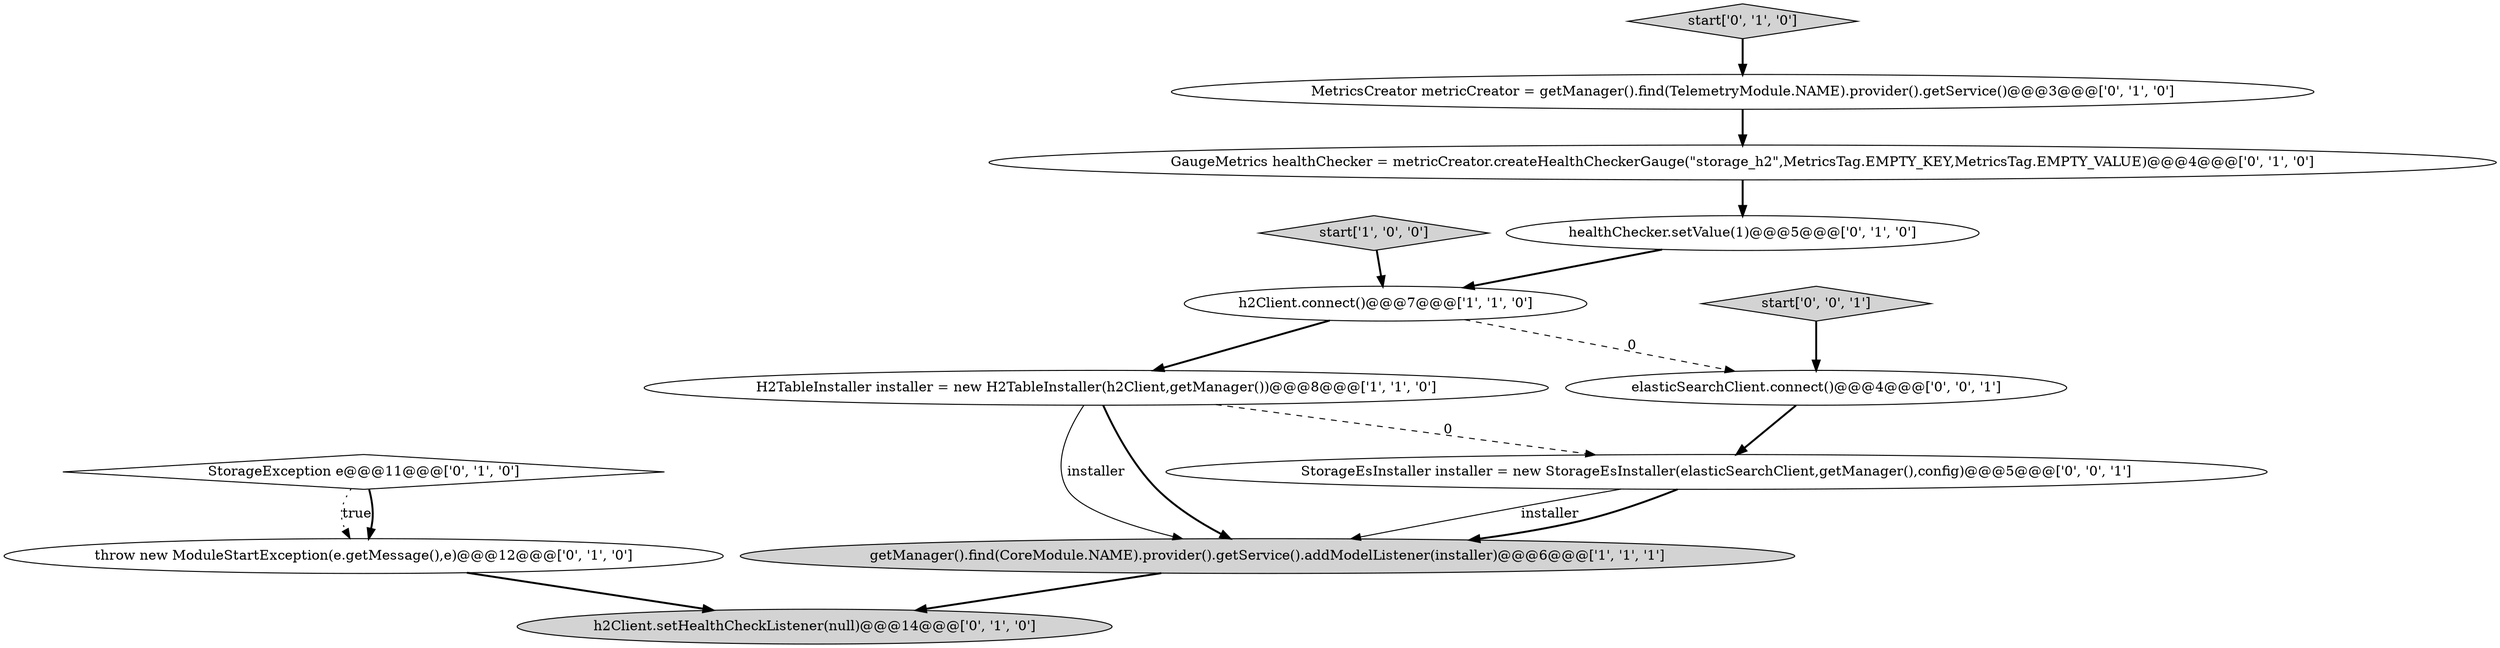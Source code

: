 digraph {
6 [style = filled, label = "h2Client.setHealthCheckListener(null)@@@14@@@['0', '1', '0']", fillcolor = lightgray, shape = ellipse image = "AAA1AAABBB2BBB"];
10 [style = filled, label = "throw new ModuleStartException(e.getMessage(),e)@@@12@@@['0', '1', '0']", fillcolor = white, shape = ellipse image = "AAA0AAABBB2BBB"];
4 [style = filled, label = "GaugeMetrics healthChecker = metricCreator.createHealthCheckerGauge(\"storage_h2\",MetricsTag.EMPTY_KEY,MetricsTag.EMPTY_VALUE)@@@4@@@['0', '1', '0']", fillcolor = white, shape = ellipse image = "AAA1AAABBB2BBB"];
9 [style = filled, label = "StorageException e@@@11@@@['0', '1', '0']", fillcolor = white, shape = diamond image = "AAA0AAABBB2BBB"];
0 [style = filled, label = "h2Client.connect()@@@7@@@['1', '1', '0']", fillcolor = white, shape = ellipse image = "AAA0AAABBB1BBB"];
13 [style = filled, label = "start['0', '0', '1']", fillcolor = lightgray, shape = diamond image = "AAA0AAABBB3BBB"];
2 [style = filled, label = "getManager().find(CoreModule.NAME).provider().getService().addModelListener(installer)@@@6@@@['1', '1', '1']", fillcolor = lightgray, shape = ellipse image = "AAA0AAABBB1BBB"];
3 [style = filled, label = "H2TableInstaller installer = new H2TableInstaller(h2Client,getManager())@@@8@@@['1', '1', '0']", fillcolor = white, shape = ellipse image = "AAA0AAABBB1BBB"];
1 [style = filled, label = "start['1', '0', '0']", fillcolor = lightgray, shape = diamond image = "AAA0AAABBB1BBB"];
5 [style = filled, label = "healthChecker.setValue(1)@@@5@@@['0', '1', '0']", fillcolor = white, shape = ellipse image = "AAA1AAABBB2BBB"];
7 [style = filled, label = "start['0', '1', '0']", fillcolor = lightgray, shape = diamond image = "AAA0AAABBB2BBB"];
11 [style = filled, label = "elasticSearchClient.connect()@@@4@@@['0', '0', '1']", fillcolor = white, shape = ellipse image = "AAA0AAABBB3BBB"];
8 [style = filled, label = "MetricsCreator metricCreator = getManager().find(TelemetryModule.NAME).provider().getService()@@@3@@@['0', '1', '0']", fillcolor = white, shape = ellipse image = "AAA1AAABBB2BBB"];
12 [style = filled, label = "StorageEsInstaller installer = new StorageEsInstaller(elasticSearchClient,getManager(),config)@@@5@@@['0', '0', '1']", fillcolor = white, shape = ellipse image = "AAA0AAABBB3BBB"];
2->6 [style = bold, label=""];
4->5 [style = bold, label=""];
3->2 [style = solid, label="installer"];
5->0 [style = bold, label=""];
13->11 [style = bold, label=""];
0->11 [style = dashed, label="0"];
12->2 [style = solid, label="installer"];
7->8 [style = bold, label=""];
0->3 [style = bold, label=""];
11->12 [style = bold, label=""];
3->12 [style = dashed, label="0"];
10->6 [style = bold, label=""];
8->4 [style = bold, label=""];
3->2 [style = bold, label=""];
9->10 [style = dotted, label="true"];
9->10 [style = bold, label=""];
1->0 [style = bold, label=""];
12->2 [style = bold, label=""];
}
